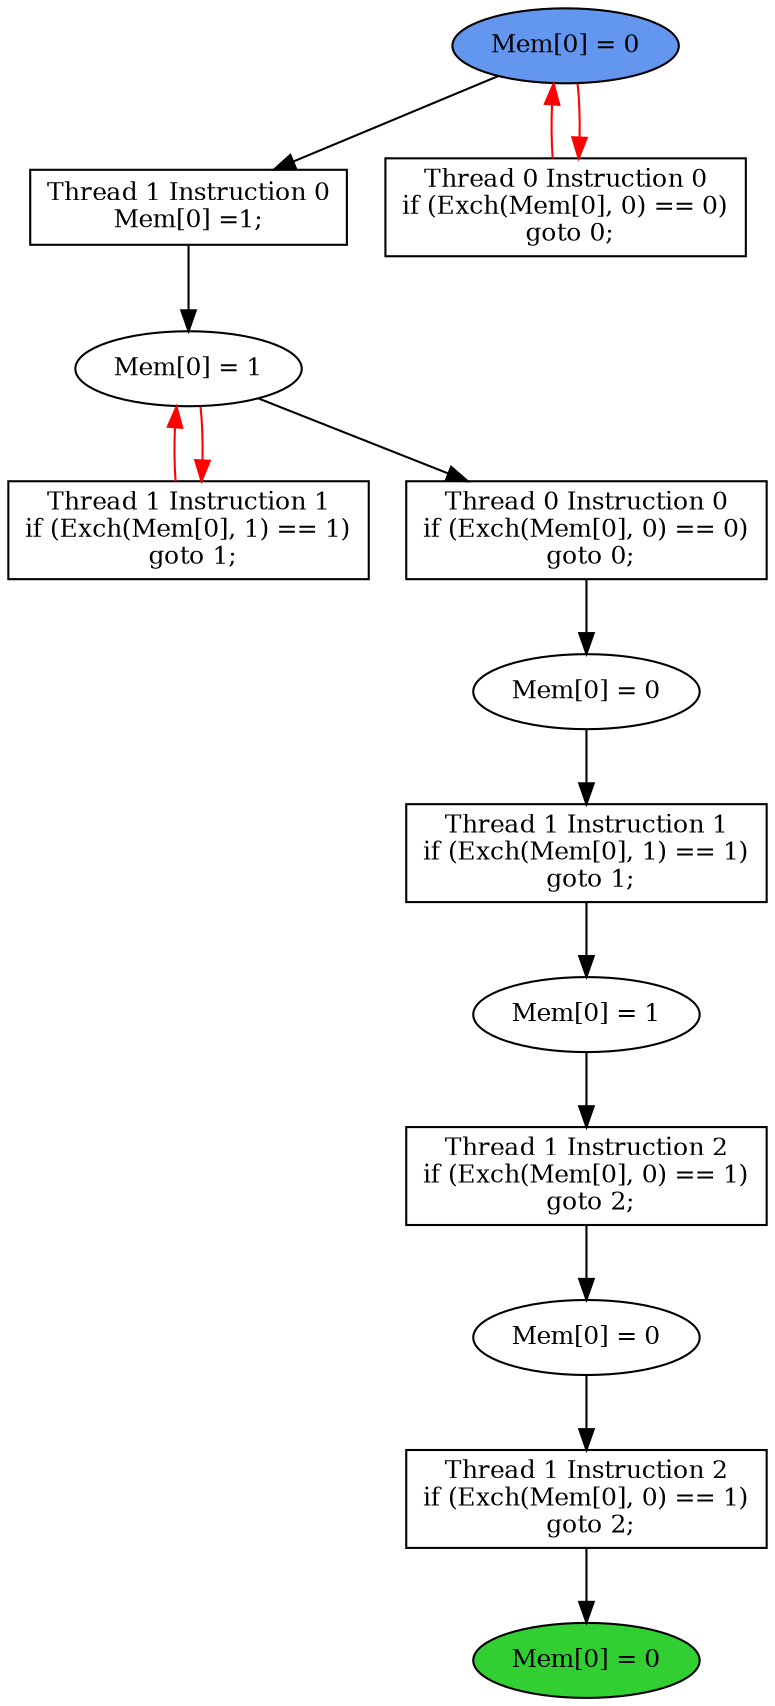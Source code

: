 digraph "graph" {
graph [fontsize=12]
node [fontsize=12]
edge [fontsize=12]
rankdir=TB;
"N24" -> "N23" [uuid = "<A0, S3>", color = "#000000", fontcolor = "#ffffff", style = "solid", label = "", dir = "forward", weight = "1"]
"N23" -> "N22" [uuid = "<A1, S3>", color = "#ff0000", fontcolor = "#ffffff", style = "solid", label = "", dir = "back", weight = "1"]
"N14" -> "N13" [uuid = "<A2, S2>", color = "#000000", fontcolor = "#ffffff", style = "solid", label = "", dir = "forward", weight = "1"]
"N16" -> "N15" [uuid = "<A3, S1>", color = "#000000", fontcolor = "#ffffff", style = "solid", label = "", dir = "forward", weight = "1"]
"N10" -> "N9" [uuid = "<A4, END>", color = "#000000", fontcolor = "#ffffff", style = "solid", label = "", dir = "forward", weight = "1"]
"N12" -> "N11" [uuid = "<A5, S0>", color = "#000000", fontcolor = "#ffffff", style = "solid", label = "", dir = "forward", weight = "1"]
"N25" -> "N21" [uuid = "<A6, START>", color = "#ff0000", fontcolor = "#ffffff", style = "solid", label = "", dir = "back", weight = "1"]
"N25" -> "N24" [uuid = "<A0, START>", color = "#000000", fontcolor = "#ffffff", style = "solid", label = "", dir = "forward", weight = "1"]
"N23" -> "N22" [uuid = "<A1, S3>", color = "#ff0000", fontcolor = "#ffffff", style = "solid", label = "", dir = "forward", weight = "1"]
"N15" -> "N14" [uuid = "<A2, S1>", color = "#000000", fontcolor = "#ffffff", style = "solid", label = "", dir = "forward", weight = "1"]
"N23" -> "N16" [uuid = "<A3, S3>", color = "#000000", fontcolor = "#ffffff", style = "solid", label = "", dir = "forward", weight = "1"]
"N11" -> "N10" [uuid = "<A4, S0>", color = "#000000", fontcolor = "#ffffff", style = "solid", label = "", dir = "forward", weight = "1"]
"N13" -> "N12" [uuid = "<A5, S2>", color = "#000000", fontcolor = "#ffffff", style = "solid", label = "", dir = "forward", weight = "1"]
"N25" -> "N21" [uuid = "<A6, START>", color = "#ff0000", fontcolor = "#ffffff", style = "solid", label = "", dir = "forward", weight = "1"]
"N9" [uuid="END", label="Mem[0] = 0", fillcolor = "#31cf31", fontcolor = "#000000", shape = "ellipse", style = "filled, solid"]
"N10" [uuid="A4", label="Thread 1 Instruction 2
if (Exch(Mem[0], 0) == 1)
 goto 2;", fillcolor = "#ffffff", fontcolor = "#000000", shape = "box", style = "filled, solid"]
"N11" [uuid="S0", label="Mem[0] = 0", fillcolor = "#ffffff", fontcolor = "#000000", shape = "ellipse", style = "filled, solid"]
"N12" [uuid="A5", label="Thread 1 Instruction 2
if (Exch(Mem[0], 0) == 1)
 goto 2;", fillcolor = "#ffffff", fontcolor = "#000000", shape = "box", style = "filled, solid"]
"N13" [uuid="S2", label="Mem[0] = 1", fillcolor = "#ffffff", fontcolor = "#000000", shape = "ellipse", style = "filled, solid"]
"N14" [uuid="A2", label="Thread 1 Instruction 1
if (Exch(Mem[0], 1) == 1)
 goto 1;", fillcolor = "#ffffff", fontcolor = "#000000", shape = "box", style = "filled, solid"]
"N15" [uuid="S1", label="Mem[0] = 0", fillcolor = "#ffffff", fontcolor = "#000000", shape = "ellipse", style = "filled, solid"]
"N16" [uuid="A3", label="Thread 0 Instruction 0
if (Exch(Mem[0], 0) == 0)
 goto 0;", fillcolor = "#ffffff", fontcolor = "#000000", shape = "box", style = "filled, solid"]
"N21" [uuid="A6", label="Thread 0 Instruction 0
if (Exch(Mem[0], 0) == 0)
 goto 0;", fillcolor = "#ffffff", fontcolor = "#000000", shape = "box", style = "filled, solid"]
"N22" [uuid="A1", label="Thread 1 Instruction 1
if (Exch(Mem[0], 1) == 1)
 goto 1;", fillcolor = "#ffffff", fontcolor = "#000000", shape = "box", style = "filled, solid"]
"N23" [uuid="S3", label="Mem[0] = 1", fillcolor = "#ffffff", fontcolor = "#000000", shape = "ellipse", style = "filled, solid"]
"N24" [uuid="A0", label="Thread 1 Instruction 0
Mem[0] =1;", fillcolor = "#ffffff", fontcolor = "#000000", shape = "box", style = "filled, solid"]
"N25" [uuid="START", label="Mem[0] = 0", fillcolor = "#6396ef", fontcolor = "#000000", shape = "ellipse", style = "filled, solid"]
}